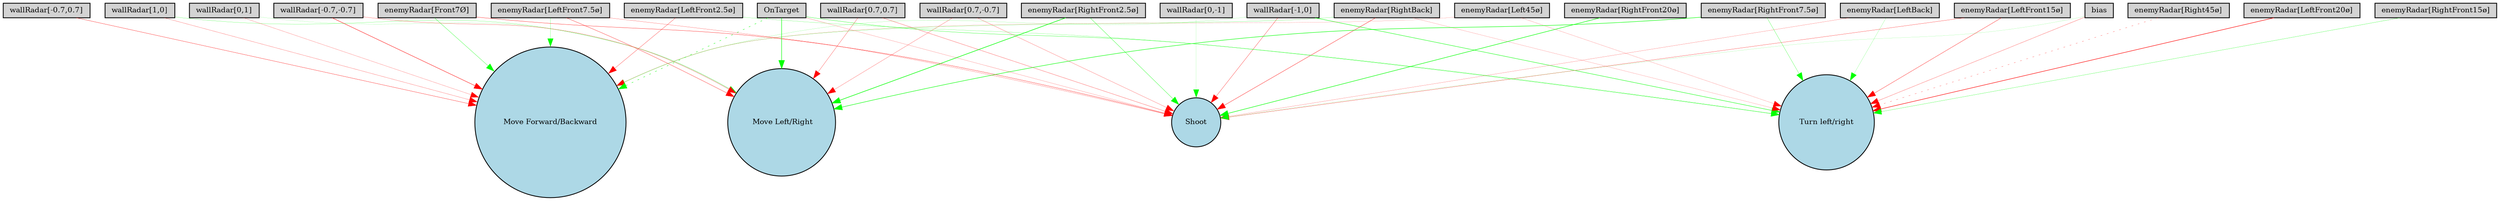 digraph {
	node [fontsize=9 height=0.2 shape=circle width=0.2]
	"wallRadar[1,0]" [fillcolor=lightgray shape=box style=filled]
	"wallRadar[0,1]" [fillcolor=lightgray shape=box style=filled]
	"wallRadar[-1,0]" [fillcolor=lightgray shape=box style=filled]
	"wallRadar[0,-1]" [fillcolor=lightgray shape=box style=filled]
	"wallRadar[0.7,0.7]" [fillcolor=lightgray shape=box style=filled]
	"wallRadar[-0.7,0.7]" [fillcolor=lightgray shape=box style=filled]
	"wallRadar[-0.7,-0.7]" [fillcolor=lightgray shape=box style=filled]
	"wallRadar[0.7,-0.7]" [fillcolor=lightgray shape=box style=filled]
	"enemyRadar[RightBack]" [fillcolor=lightgray shape=box style=filled]
	"enemyRadar[LeftBack]" [fillcolor=lightgray shape=box style=filled]
	"enemyRadar[Right45ø]" [fillcolor=lightgray shape=box style=filled]
	"enemyRadar[Left45ø]" [fillcolor=lightgray shape=box style=filled]
	"enemyRadar[RightFront20ø]" [fillcolor=lightgray shape=box style=filled]
	"enemyRadar[LeftFront20ø]" [fillcolor=lightgray shape=box style=filled]
	"enemyRadar[RightFront15ø]" [fillcolor=lightgray shape=box style=filled]
	"enemyRadar[LeftFront15ø]" [fillcolor=lightgray shape=box style=filled]
	"enemyRadar[RightFront7.5ø]" [fillcolor=lightgray shape=box style=filled]
	"enemyRadar[LeftFront7.5ø]" [fillcolor=lightgray shape=box style=filled]
	"enemyRadar[RightFront2.5ø]" [fillcolor=lightgray shape=box style=filled]
	"enemyRadar[LeftFront2.5ø]" [fillcolor=lightgray shape=box style=filled]
	"enemyRadar[Front7Ø]" [fillcolor=lightgray shape=box style=filled]
	OnTarget [fillcolor=lightgray shape=box style=filled]
	bias [fillcolor=lightgray shape=box style=filled]
	Shoot [fillcolor=lightblue style=filled]
	"Move Forward/Backward" [fillcolor=lightblue style=filled]
	" Move Left/Right" [fillcolor=lightblue style=filled]
	"Turn left/right" [fillcolor=lightblue style=filled]
	"enemyRadar[LeftFront15ø]" -> "Turn left/right" [color=red penwidth=0.3249177718823294 style=solid]
	"enemyRadar[LeftFront7.5ø]" -> Shoot [color=red penwidth=0.20069558201391335 style=solid]
	OnTarget -> "Turn left/right" [color=green penwidth=0.3130621003557652 style=solid]
	bias -> "Turn left/right" [color=red penwidth=0.22130099497114455 style=solid]
	"enemyRadar[LeftFront7.5ø]" -> "Move Forward/Backward" [color=green penwidth=0.190225600308159 style=solid]
	"enemyRadar[RightBack]" -> "Move Forward/Backward" [color=green penwidth=0.18366066971122913 style=solid]
	"wallRadar[-1,0]" -> Shoot [color=red penwidth=0.2848945959086554 style=solid]
	"enemyRadar[Left45ø]" -> "Turn left/right" [color=red penwidth=0.14387442579908055 style=solid]
	"enemyRadar[RightFront7.5ø]" -> " Move Left/Right" [color=green penwidth=0.5402175468526292 style=solid]
	"wallRadar[1,0]" -> " Move Left/Right" [color=green penwidth=0.19480253061098973 style=solid]
	"enemyRadar[Front7Ø]" -> Shoot [color=red penwidth=0.3222292728402625 style=solid]
	"wallRadar[0.7,0.7]" -> Shoot [color=red penwidth=0.2419100575833559 style=solid]
	"enemyRadar[RightFront20ø]" -> Shoot [color=green penwidth=0.5796646522908613 style=solid]
	"wallRadar[0.7,-0.7]" -> " Move Left/Right" [color=red penwidth=0.2088793601297072 style=solid]
	"enemyRadar[RightFront7.5ø]" -> "Turn left/right" [color=green penwidth=0.2493183118585312 style=solid]
	"wallRadar[-1,0]" -> "Move Forward/Backward" [color=green penwidth=0.11947734496107032 style=solid]
	"enemyRadar[RightFront2.5ø]" -> Shoot [color=green penwidth=0.3232520986913375 style=solid]
	"enemyRadar[RightFront15ø]" -> "Turn left/right" [color=green penwidth=0.2369772809385754 style=solid]
	"enemyRadar[LeftBack]" -> Shoot [color=red penwidth=0.16810202512171368 style=solid]
	"enemyRadar[LeftFront20ø]" -> "Turn left/right" [color=red penwidth=0.556997963078229 style=solid]
	"wallRadar[1,0]" -> "Move Forward/Backward" [color=red penwidth=0.19696443563447236 style=solid]
	"wallRadar[-0.7,0.7]" -> "Move Forward/Backward" [color=red penwidth=0.3087389531443133 style=solid]
	OnTarget -> Shoot [color=red penwidth=0.15810843484962445 style=solid]
	"enemyRadar[Right45ø]" -> "Turn left/right" [color=red penwidth=0.24136729636386697 style=dotted]
	"enemyRadar[RightBack]" -> "Turn left/right" [color=red penwidth=0.1348072294414529 style=solid]
	"wallRadar[-1,0]" -> "Turn left/right" [color=green penwidth=0.45825775799875823 style=solid]
	"enemyRadar[LeftBack]" -> "Turn left/right" [color=green penwidth=0.14496147999496484 style=solid]
	"wallRadar[-0.7,-0.7]" -> " Move Left/Right" [color=red penwidth=0.2201391300002708 style=solid]
	"enemyRadar[LeftFront2.5ø]" -> "Move Forward/Backward" [color=red penwidth=0.2643897604732567 style=solid]
	"enemyRadar[Left45ø]" -> "Move Forward/Backward" [color=red penwidth=0.11885850414830372 style=solid]
	"wallRadar[0.7,-0.7]" -> Shoot [color=red penwidth=0.2044733088201579 style=solid]
	"wallRadar[0.7,0.7]" -> " Move Left/Right" [color=red penwidth=0.24788261667701028 style=solid]
	OnTarget -> "Move Forward/Backward" [color=green penwidth=0.4457569459627131 style=dotted]
	"enemyRadar[RightFront2.5ø]" -> " Move Left/Right" [color=green penwidth=0.6483150681345249 style=solid]
	"enemyRadar[LeftFront7.5ø]" -> " Move Left/Right" [color=red penwidth=0.30190811367992265 style=solid]
	"enemyRadar[LeftFront2.5ø]" -> "Turn left/right" [color=green penwidth=0.1766406269823515 style=solid]
	OnTarget -> " Move Left/Right" [color=green penwidth=0.5648821726806442 style=solid]
	bias -> Shoot [color=green penwidth=0.10186388243081224 style=solid]
	"wallRadar[-0.7,-0.7]" -> "Move Forward/Backward" [color=red penwidth=0.4331304455060504 style=solid]
	"wallRadar[0,1]" -> " Move Left/Right" [color=green penwidth=0.10530322958491246 style=solid]
	"wallRadar[0,1]" -> "Move Forward/Backward" [color=red penwidth=0.17355346543984046 style=solid]
	"enemyRadar[LeftFront15ø]" -> Shoot [color=red penwidth=0.2529163200271427 style=solid]
	"wallRadar[0,-1]" -> Shoot [color=green penwidth=0.10404307229161201 style=solid]
	"enemyRadar[RightBack]" -> Shoot [color=red penwidth=0.35648803248750827 style=solid]
	"enemyRadar[Front7Ø]" -> "Move Forward/Backward" [color=green penwidth=0.2934044525365429 style=solid]
}
